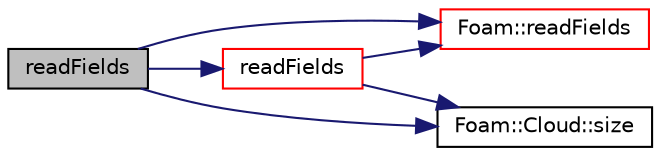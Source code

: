 digraph "readFields"
{
  bgcolor="transparent";
  edge [fontname="Helvetica",fontsize="10",labelfontname="Helvetica",labelfontsize="10"];
  node [fontname="Helvetica",fontsize="10",shape=record];
  rankdir="LR";
  Node565 [label="readFields",height=0.2,width=0.4,color="black", fillcolor="grey75", style="filled", fontcolor="black"];
  Node565 -> Node566 [color="midnightblue",fontsize="10",style="solid",fontname="Helvetica"];
  Node566 [label="Foam::readFields",height=0.2,width=0.4,color="red",URL="$a21851.html#ad934a96462b4c649c50ca216fb8c8e45",tooltip="Read the selected GeometricFields of the specified type. "];
  Node565 -> Node876 [color="midnightblue",fontsize="10",style="solid",fontname="Helvetica"];
  Node876 [label="readFields",height=0.2,width=0.4,color="red",URL="$a25037.html#aef842d059922eaaa167c7b8c37378e17",tooltip="Read. "];
  Node876 -> Node566 [color="midnightblue",fontsize="10",style="solid",fontname="Helvetica"];
  Node876 -> Node878 [color="midnightblue",fontsize="10",style="solid",fontname="Helvetica"];
  Node878 [label="Foam::Cloud::size",height=0.2,width=0.4,color="black",URL="$a24697.html#a9facbf0a118d395c89884e45a5ca4e4b"];
  Node565 -> Node878 [color="midnightblue",fontsize="10",style="solid",fontname="Helvetica"];
}
